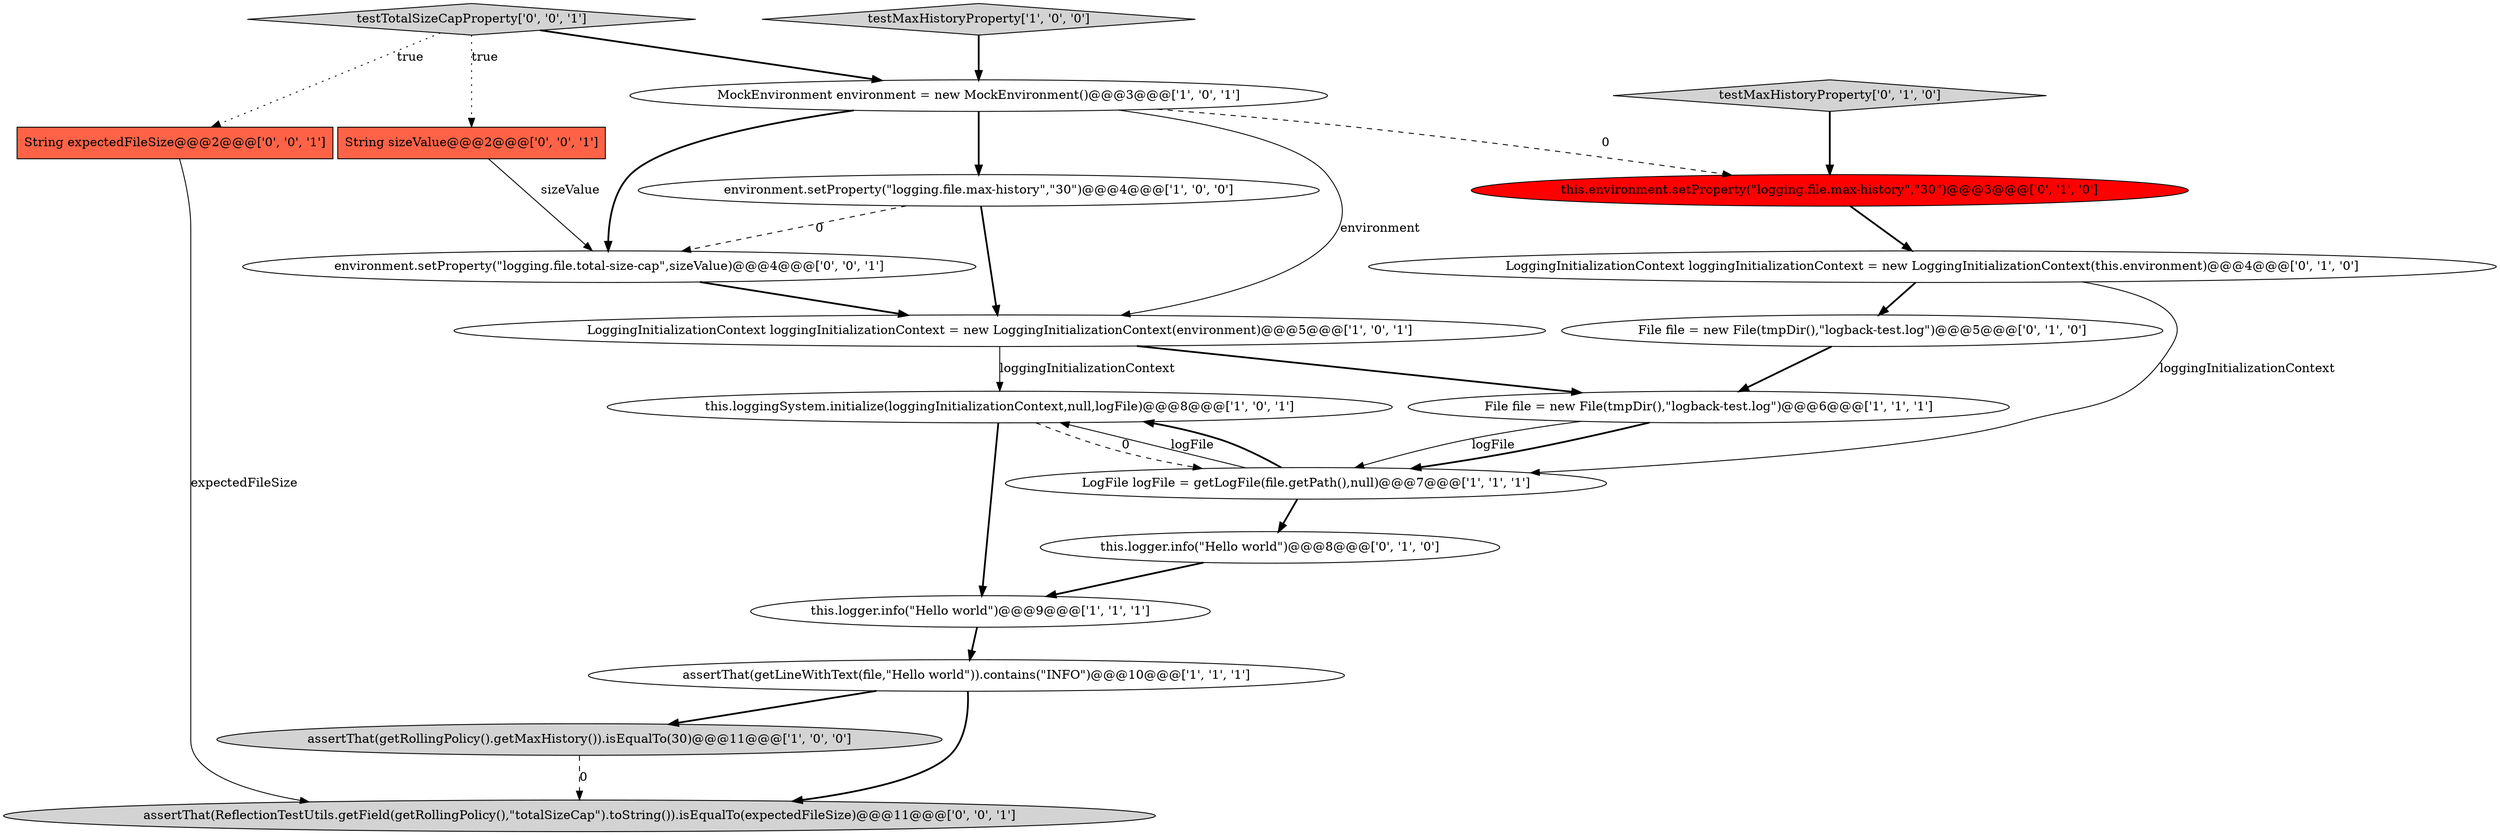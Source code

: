 digraph {
9 [style = filled, label = "environment.setProperty(\"logging.file.max-history\",\"30\")@@@4@@@['1', '0', '0']", fillcolor = white, shape = ellipse image = "AAA0AAABBB1BBB"];
19 [style = filled, label = "testTotalSizeCapProperty['0', '0', '1']", fillcolor = lightgray, shape = diamond image = "AAA0AAABBB3BBB"];
1 [style = filled, label = "testMaxHistoryProperty['1', '0', '0']", fillcolor = lightgray, shape = diamond image = "AAA0AAABBB1BBB"];
12 [style = filled, label = "this.logger.info(\"Hello world\")@@@8@@@['0', '1', '0']", fillcolor = white, shape = ellipse image = "AAA0AAABBB2BBB"];
7 [style = filled, label = "LoggingInitializationContext loggingInitializationContext = new LoggingInitializationContext(environment)@@@5@@@['1', '0', '1']", fillcolor = white, shape = ellipse image = "AAA0AAABBB1BBB"];
18 [style = filled, label = "assertThat(ReflectionTestUtils.getField(getRollingPolicy(),\"totalSizeCap\").toString()).isEqualTo(expectedFileSize)@@@11@@@['0', '0', '1']", fillcolor = lightgray, shape = ellipse image = "AAA0AAABBB3BBB"];
14 [style = filled, label = "testMaxHistoryProperty['0', '1', '0']", fillcolor = lightgray, shape = diamond image = "AAA0AAABBB2BBB"];
0 [style = filled, label = "this.loggingSystem.initialize(loggingInitializationContext,null,logFile)@@@8@@@['1', '0', '1']", fillcolor = white, shape = ellipse image = "AAA0AAABBB1BBB"];
5 [style = filled, label = "this.logger.info(\"Hello world\")@@@9@@@['1', '1', '1']", fillcolor = white, shape = ellipse image = "AAA0AAABBB1BBB"];
6 [style = filled, label = "File file = new File(tmpDir(),\"logback-test.log\")@@@6@@@['1', '1', '1']", fillcolor = white, shape = ellipse image = "AAA0AAABBB1BBB"];
11 [style = filled, label = "File file = new File(tmpDir(),\"logback-test.log\")@@@5@@@['0', '1', '0']", fillcolor = white, shape = ellipse image = "AAA0AAABBB2BBB"];
2 [style = filled, label = "LogFile logFile = getLogFile(file.getPath(),null)@@@7@@@['1', '1', '1']", fillcolor = white, shape = ellipse image = "AAA0AAABBB1BBB"];
4 [style = filled, label = "MockEnvironment environment = new MockEnvironment()@@@3@@@['1', '0', '1']", fillcolor = white, shape = ellipse image = "AAA0AAABBB1BBB"];
8 [style = filled, label = "assertThat(getLineWithText(file,\"Hello world\")).contains(\"INFO\")@@@10@@@['1', '1', '1']", fillcolor = white, shape = ellipse image = "AAA0AAABBB1BBB"];
15 [style = filled, label = "String expectedFileSize@@@2@@@['0', '0', '1']", fillcolor = tomato, shape = box image = "AAA0AAABBB3BBB"];
16 [style = filled, label = "String sizeValue@@@2@@@['0', '0', '1']", fillcolor = tomato, shape = box image = "AAA0AAABBB3BBB"];
3 [style = filled, label = "assertThat(getRollingPolicy().getMaxHistory()).isEqualTo(30)@@@11@@@['1', '0', '0']", fillcolor = lightgray, shape = ellipse image = "AAA0AAABBB1BBB"];
10 [style = filled, label = "this.environment.setProperty(\"logging.file.max-history\",\"30\")@@@3@@@['0', '1', '0']", fillcolor = red, shape = ellipse image = "AAA1AAABBB2BBB"];
13 [style = filled, label = "LoggingInitializationContext loggingInitializationContext = new LoggingInitializationContext(this.environment)@@@4@@@['0', '1', '0']", fillcolor = white, shape = ellipse image = "AAA0AAABBB2BBB"];
17 [style = filled, label = "environment.setProperty(\"logging.file.total-size-cap\",sizeValue)@@@4@@@['0', '0', '1']", fillcolor = white, shape = ellipse image = "AAA0AAABBB3BBB"];
4->9 [style = bold, label=""];
13->2 [style = solid, label="loggingInitializationContext"];
5->8 [style = bold, label=""];
1->4 [style = bold, label=""];
6->2 [style = solid, label="logFile"];
12->5 [style = bold, label=""];
4->17 [style = bold, label=""];
2->0 [style = solid, label="logFile"];
8->18 [style = bold, label=""];
3->18 [style = dashed, label="0"];
11->6 [style = bold, label=""];
8->3 [style = bold, label=""];
16->17 [style = solid, label="sizeValue"];
14->10 [style = bold, label=""];
19->15 [style = dotted, label="true"];
9->7 [style = bold, label=""];
13->11 [style = bold, label=""];
2->12 [style = bold, label=""];
6->2 [style = bold, label=""];
15->18 [style = solid, label="expectedFileSize"];
17->7 [style = bold, label=""];
2->0 [style = bold, label=""];
10->13 [style = bold, label=""];
9->17 [style = dashed, label="0"];
7->6 [style = bold, label=""];
4->7 [style = solid, label="environment"];
19->16 [style = dotted, label="true"];
0->2 [style = dashed, label="0"];
19->4 [style = bold, label=""];
7->0 [style = solid, label="loggingInitializationContext"];
4->10 [style = dashed, label="0"];
0->5 [style = bold, label=""];
}
